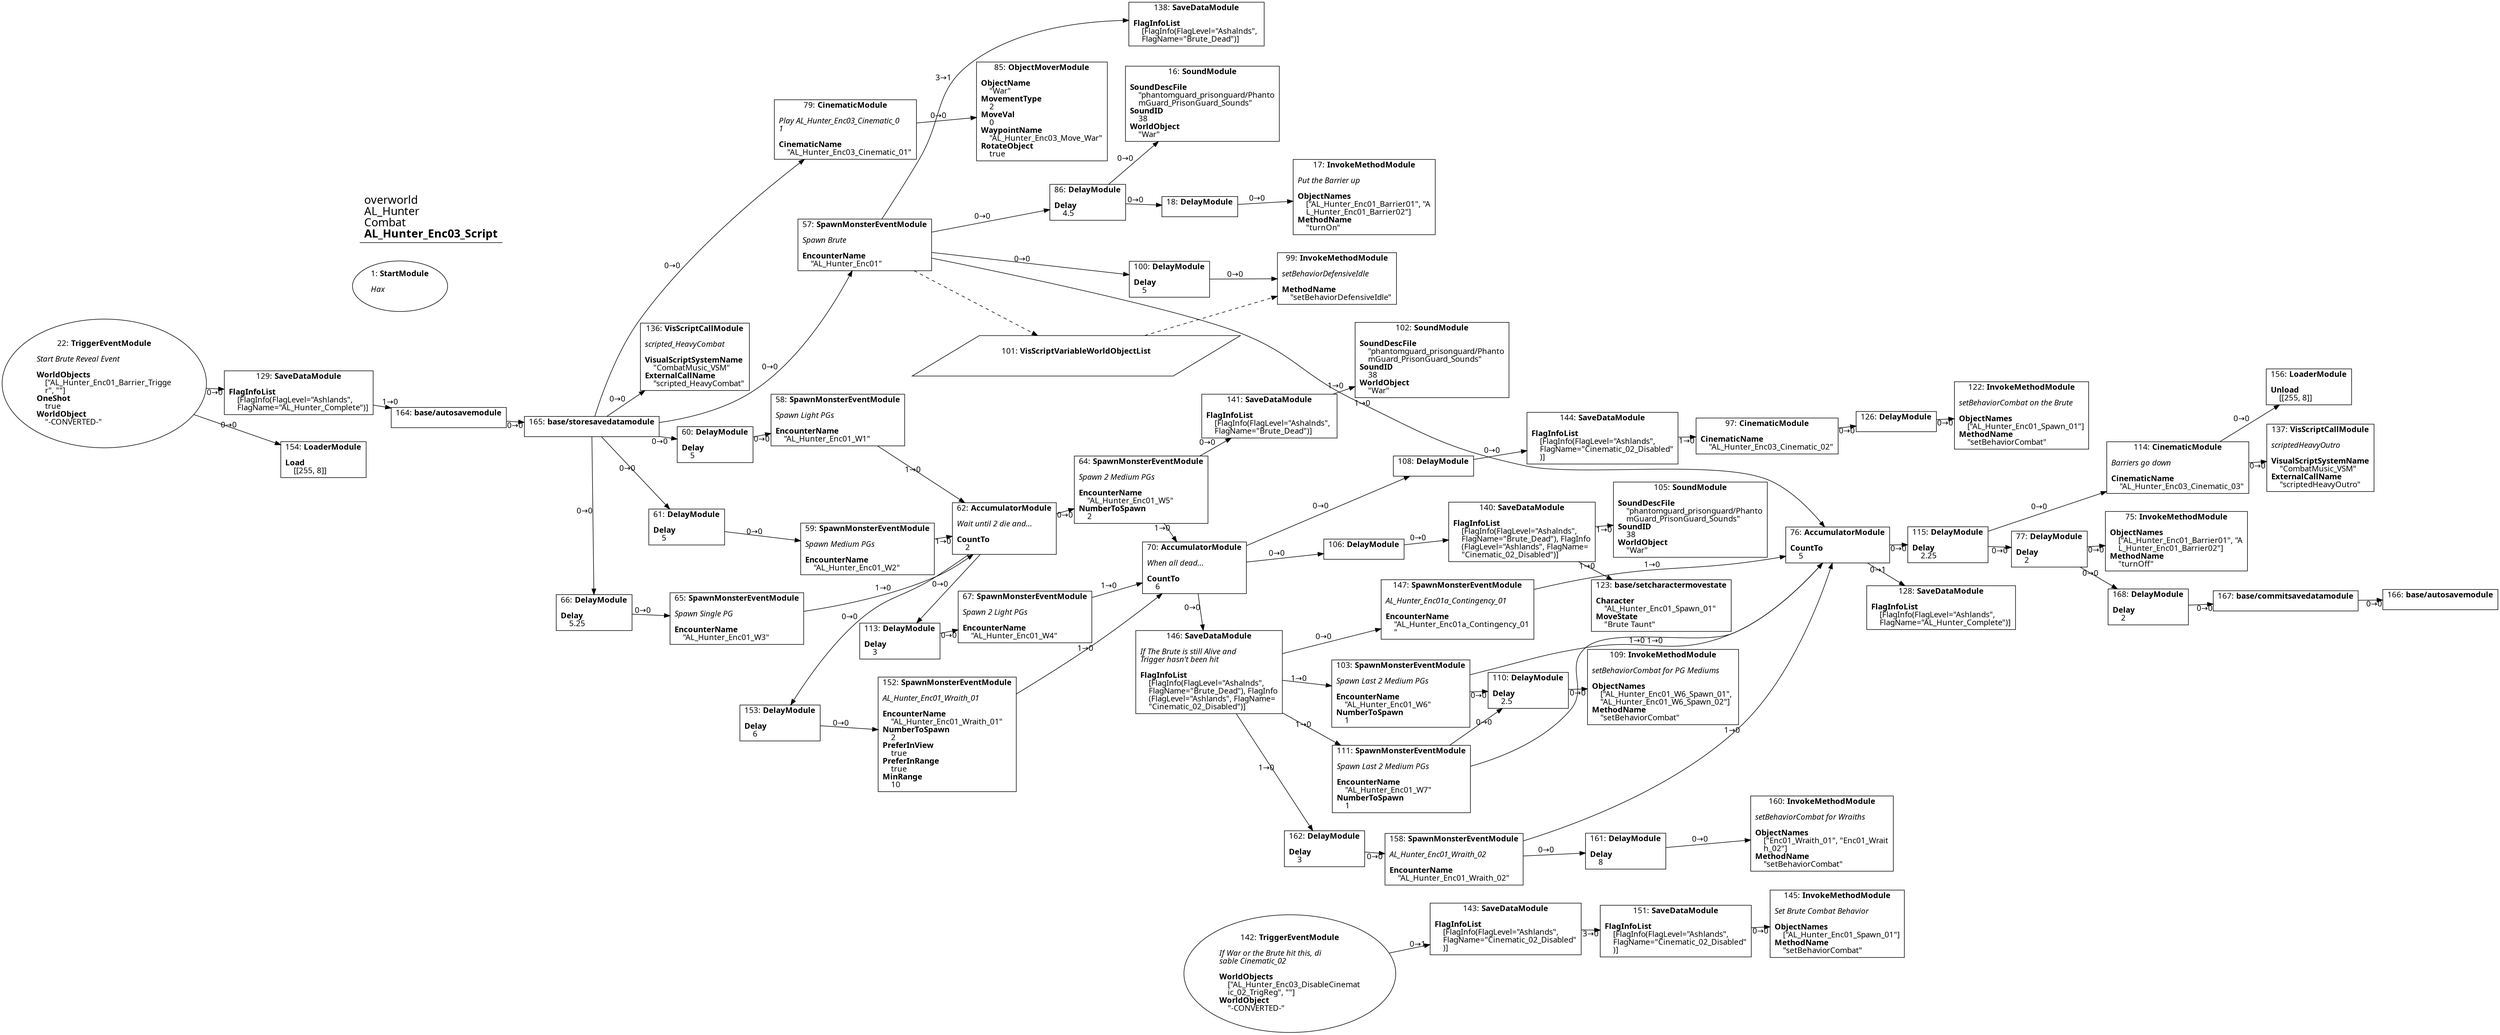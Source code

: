 digraph {
    layout = fdp;
    overlap = prism;
    sep = "+16";
    splines = spline;

    node [ shape = box ];

    graph [ fontname = "Segoe UI" ];
    node [ fontname = "Segoe UI" ];
    edge [ fontname = "Segoe UI" ];

    1 [ label = <1: <b>StartModule</b><br/><br/><i>Hax<br align="left"/></i><br align="left"/>> ];
    1 [ shape = oval ]
    1 [ pos = "-0.79700005,0.157!" ];

    16 [ label = <16: <b>SoundModule</b><br/><br/><b>SoundDescFile</b><br align="left"/>    &quot;phantomguard_prisonguard/Phanto<br align="left"/>    mGuard_PrisonGuard_Sounds&quot;<br align="left"/><b>SoundID</b><br align="left"/>    38<br align="left"/><b>WorldObject</b><br align="left"/>    &quot;War&quot;<br align="left"/>> ];
    16 [ pos = "1.057,0.43400002!" ];

    17 [ label = <17: <b>InvokeMethodModule</b><br/><br/><i>Put the Barrier up<br align="left"/></i><br align="left"/><b>ObjectNames</b><br align="left"/>    [&quot;AL_Hunter_Enc01_Barrier01&quot;, &quot;A<br align="left"/>    L_Hunter_Enc01_Barrier02&quot;]<br align="left"/><b>MethodName</b><br align="left"/>    &quot;turnOn&quot;<br align="left"/>> ];
    17 [ pos = "1.2210001,0.231!" ];

    18 [ label = <18: <b>DelayModule</b><br/><br/>> ];
    18 [ pos = "1.028,0.231!" ];
    18 -> 17 [ label = "0→0" ];

    22 [ label = <22: <b>TriggerEventModule</b><br/><br/><i>Start Brute Reveal Event<br align="left"/></i><br align="left"/><b>WorldObjects</b><br align="left"/>    [&quot;AL_Hunter_Enc01_Barrier_Trigge<br align="left"/>    r&quot;, &quot;&quot;]<br align="left"/><b>OneShot</b><br align="left"/>    true<br align="left"/><b>WorldObject</b><br align="left"/>    &quot;-CONVERTED-&quot;<br align="left"/>> ];
    22 [ shape = oval ]
    22 [ pos = "-0.82500005,-0.058000002!" ];
    22 -> 129 [ label = "0→0" ];
    22 -> 154 [ label = "0→0" ];

    57 [ label = <57: <b>SpawnMonsterEventModule</b><br/><br/><i>Spawn Brute<br align="left"/></i><br align="left"/><b>EncounterName</b><br align="left"/>    &quot;AL_Hunter_Enc01&quot;<br align="left"/>> ];
    57 [ pos = "0.541,0.23200001!" ];
    57 -> 86 [ label = "0→0" ];
    57 -> 100 [ label = "0→0" ];
    57 -> 76 [ label = "1→0" ];
    57 -> 138 [ label = "3→1" ];
    57 -> 101 [ style = dashed ];

    58 [ label = <58: <b>SpawnMonsterEventModule</b><br/><br/><i>Spawn Light PGs<br align="left"/></i><br align="left"/><b>EncounterName</b><br align="left"/>    &quot;AL_Hunter_Enc01_W1&quot;<br align="left"/>> ];
    58 [ pos = "0.545,-0.082!" ];
    58 -> 62 [ label = "1→0" ];

    59 [ label = <59: <b>SpawnMonsterEventModule</b><br/><br/><i>Spawn Medium PGs<br align="left"/></i><br align="left"/><b>EncounterName</b><br align="left"/>    &quot;AL_Hunter_Enc01_W2&quot;<br align="left"/>> ];
    59 [ pos = "0.55200005,-0.36100003!" ];
    59 -> 62 [ label = "1→0" ];

    60 [ label = <60: <b>DelayModule</b><br/><br/><b>Delay</b><br align="left"/>    5<br align="left"/>> ];
    60 [ pos = "0.35200003,-0.101!" ];
    60 -> 58 [ label = "0→0" ];

    61 [ label = <61: <b>DelayModule</b><br/><br/><b>Delay</b><br align="left"/>    5<br align="left"/>> ];
    61 [ pos = "0.351,-0.347!" ];
    61 -> 59 [ label = "0→0" ];

    62 [ label = <62: <b>AccumulatorModule</b><br/><br/><i>Wait until 2 die and...<br align="left"/></i><br align="left"/><b>CountTo</b><br align="left"/>    2<br align="left"/>> ];
    62 [ pos = "1.0040001,-0.319!" ];
    62 -> 64 [ label = "0→0" ];
    62 -> 113 [ label = "0→0" ];
    62 -> 153 [ label = "0→0" ];

    64 [ label = <64: <b>SpawnMonsterEventModule</b><br/><br/><i>Spawn 2 Medium PGs<br align="left"/></i><br align="left"/><b>EncounterName</b><br align="left"/>    &quot;AL_Hunter_Enc01_W5&quot;<br align="left"/><b>NumberToSpawn</b><br align="left"/>    2<br align="left"/>> ];
    64 [ pos = "1.2830001,-0.319!" ];
    64 -> 70 [ label = "1→0" ];
    64 -> 141 [ label = "0→0" ];

    65 [ label = <65: <b>SpawnMonsterEventModule</b><br/><br/><i>Spawn Single PG<br align="left"/></i><br align="left"/><b>EncounterName</b><br align="left"/>    &quot;AL_Hunter_Enc01_W3&quot;<br align="left"/>> ];
    65 [ pos = "0.549,-0.688!" ];
    65 -> 62 [ label = "1→0" ];

    66 [ label = <66: <b>DelayModule</b><br/><br/><b>Delay</b><br align="left"/>    5.25<br align="left"/>> ];
    66 [ pos = "0.36,-0.688!" ];
    66 -> 65 [ label = "0→0" ];

    67 [ label = <67: <b>SpawnMonsterEventModule</b><br/><br/><i>Spawn 2 Light PGs<br align="left"/></i><br align="left"/><b>EncounterName</b><br align="left"/>    &quot;AL_Hunter_Enc01_W4&quot;<br align="left"/>> ];
    67 [ pos = "1.3750001,-0.80100006!" ];
    67 -> 70 [ label = "1→0" ];

    70 [ label = <70: <b>AccumulatorModule</b><br/><br/><i>When all dead...<br align="left"/></i><br align="left"/><b>CountTo</b><br align="left"/>    6<br align="left"/>> ];
    70 [ pos = "1.7500001,-0.684!" ];
    70 -> 106 [ label = "0→0" ];
    70 -> 108 [ label = "0→0" ];
    70 -> 146 [ label = "0→0" ];

    75 [ label = <75: <b>InvokeMethodModule</b><br/><br/><b>ObjectNames</b><br align="left"/>    [&quot;AL_Hunter_Enc01_Barrier01&quot;, &quot;A<br align="left"/>    L_Hunter_Enc01_Barrier02&quot;]<br align="left"/><b>MethodName</b><br align="left"/>    &quot;turnOff&quot;<br align="left"/>> ];
    75 [ pos = "3.9910002,-0.757!" ];

    76 [ label = <76: <b>AccumulatorModule</b><br/><br/><b>CountTo</b><br align="left"/>    5<br align="left"/>> ];
    76 [ pos = "3.1550002,-0.758!" ];
    76 -> 115 [ label = "0→0" ];
    76 -> 128 [ label = "0→1" ];

    77 [ label = <77: <b>DelayModule</b><br/><br/><b>Delay</b><br align="left"/>    2<br align="left"/>> ];
    77 [ pos = "3.788,-0.757!" ];
    77 -> 75 [ label = "0→0" ];
    77 -> 168 [ label = "0→0" ];

    79 [ label = <79: <b>CinematicModule</b><br/><br/><i>Play AL_Hunter_Enc03_Cinematic_0<br align="left"/>1<br align="left"/></i><br align="left"/><b>CinematicName</b><br align="left"/>    &quot;AL_Hunter_Enc03_Cinematic_01&quot;<br align="left"/>> ];
    79 [ pos = "0.317,0.67700005!" ];
    79 -> 85 [ label = "0→0" ];

    85 [ label = <85: <b>ObjectMoverModule</b><br/><br/><b>ObjectName</b><br align="left"/>    &quot;War&quot;<br align="left"/><b>MovementType</b><br align="left"/>    2<br align="left"/><b>MoveVal</b><br align="left"/>    0<br align="left"/><b>WaypointName</b><br align="left"/>    &quot;AL_Hunter_Enc03_Move_War&quot;<br align="left"/><b>RotateObject</b><br align="left"/>    true<br align="left"/>> ];
    85 [ pos = "0.535,0.67600006!" ];

    86 [ label = <86: <b>DelayModule</b><br/><br/><b>Delay</b><br align="left"/>    4.5<br align="left"/>> ];
    86 [ pos = "0.82800007,0.231!" ];
    86 -> 16 [ label = "0→0" ];
    86 -> 18 [ label = "0→0" ];

    97 [ label = <97: <b>CinematicModule</b><br/><br/><b>CinematicName</b><br align="left"/>    &quot;AL_Hunter_Enc03_Cinematic_02&quot;<br align="left"/>> ];
    97 [ pos = "2.5430002,-0.56!" ];
    97 -> 126 [ label = "0→0" ];

    99 [ label = <99: <b>InvokeMethodModule</b><br/><br/><i>setBehaviorDefensiveIdle<br align="left"/></i><br align="left"/><b>MethodName</b><br align="left"/>    &quot;setBehaviorDefensiveIdle&quot;<br align="left"/>> ];
    99 [ pos = "1.2210001,0.054!" ];
    101 -> 99 [ style = dashed ];

    100 [ label = <100: <b>DelayModule</b><br/><br/><b>Delay</b><br align="left"/>    5<br align="left"/>> ];
    100 [ pos = "1.0270001,0.054!" ];
    100 -> 99 [ label = "0→0" ];

    101 [ label = <101: <b>VisScriptVariableWorldObjectList</b><br/><br/>> ];
    101 [ shape = parallelogram ]
    101 [ pos = "0.83800006,-0.11100001!" ];

    102 [ label = <102: <b>SoundModule</b><br/><br/><b>SoundDescFile</b><br align="left"/>    &quot;phantomguard_prisonguard/Phanto<br align="left"/>    mGuard_PrisonGuard_Sounds&quot;<br align="left"/><b>SoundID</b><br align="left"/>    38<br align="left"/><b>WorldObject</b><br align="left"/>    &quot;War&quot;<br align="left"/>> ];
    102 [ pos = "1.807,-0.342!" ];

    103 [ label = <103: <b>SpawnMonsterEventModule</b><br/><br/><i>Spawn Last 2 Medium PGs<br align="left"/></i><br align="left"/><b>EncounterName</b><br align="left"/>    &quot;AL_Hunter_Enc01_W6&quot;<br align="left"/><b>NumberToSpawn</b><br align="left"/>    1<br align="left"/>> ];
    103 [ pos = "2.3690002,-1.3470001!" ];
    103 -> 110 [ label = "0→0" ];
    103 -> 76 [ label = "1→0" ];

    105 [ label = <105: <b>SoundModule</b><br/><br/><b>SoundDescFile</b><br align="left"/>    &quot;phantomguard_prisonguard/Phanto<br align="left"/>    mGuard_PrisonGuard_Sounds&quot;<br align="left"/><b>SoundID</b><br align="left"/>    38<br align="left"/><b>WorldObject</b><br align="left"/>    &quot;War&quot;<br align="left"/>> ];
    105 [ pos = "2.801,-0.74200004!" ];

    106 [ label = <106: <b>DelayModule</b><br/><br/>> ];
    106 [ pos = "2.068,-0.71800005!" ];
    106 -> 140 [ label = "0→0" ];

    108 [ label = <108: <b>DelayModule</b><br/><br/>> ];
    108 [ pos = "2.065,-0.53800005!" ];
    108 -> 144 [ label = "0→0" ];

    109 [ label = <109: <b>InvokeMethodModule</b><br/><br/><i>setBehaviorCombat for PG Mediums<br align="left"/></i><br align="left"/><b>ObjectNames</b><br align="left"/>    [&quot;AL_Hunter_Enc01_W6_Spawn_01&quot;, <br align="left"/>    &quot;AL_Hunter_Enc01_W6_Spawn_02&quot;]<br align="left"/><b>MethodName</b><br align="left"/>    &quot;setBehaviorCombat&quot;<br align="left"/>> ];
    109 [ pos = "2.9420002,-1.4020001!" ];

    110 [ label = <110: <b>DelayModule</b><br/><br/><b>Delay</b><br align="left"/>    2.5<br align="left"/>> ];
    110 [ pos = "2.7220001,-1.4020001!" ];
    110 -> 109 [ label = "0→0" ];

    111 [ label = <111: <b>SpawnMonsterEventModule</b><br/><br/><i>Spawn Last 2 Medium PGs<br align="left"/></i><br align="left"/><b>EncounterName</b><br align="left"/>    &quot;AL_Hunter_Enc01_W7&quot;<br align="left"/><b>NumberToSpawn</b><br align="left"/>    1<br align="left"/>> ];
    111 [ pos = "2.371,-1.6710001!" ];
    111 -> 110 [ label = "0→0" ];
    111 -> 76 [ label = "1→0" ];

    113 [ label = <113: <b>DelayModule</b><br/><br/><b>Delay</b><br align="left"/>    3<br align="left"/>> ];
    113 [ pos = "1.1960001,-0.8!" ];
    113 -> 67 [ label = "0→0" ];

    114 [ label = <114: <b>CinematicModule</b><br/><br/><i>Barriers go down<br align="left"/></i><br align="left"/><b>CinematicName</b><br align="left"/>    &quot;AL_Hunter_Enc03_Cinematic_03&quot;<br align="left"/>> ];
    114 [ pos = "3.7930002,-0.586!" ];
    114 -> 137 [ label = "0→0" ];
    114 -> 156 [ label = "0→0" ];

    115 [ label = <115: <b>DelayModule</b><br/><br/><b>Delay</b><br align="left"/>    2.25<br align="left"/>> ];
    115 [ pos = "3.3920002,-0.758!" ];
    115 -> 114 [ label = "0→0" ];
    115 -> 77 [ label = "0→0" ];

    122 [ label = <122: <b>InvokeMethodModule</b><br/><br/><i>setBehaviorCombat on the Brute<br align="left"/></i><br align="left"/><b>ObjectNames</b><br align="left"/>    [&quot;AL_Hunter_Enc01_Spawn_01&quot;]<br align="left"/><b>MethodName</b><br align="left"/>    &quot;setBehaviorCombat&quot;<br align="left"/>> ];
    122 [ pos = "3.0370002,-0.56!" ];

    123 [ label = <123: <b>base/setcharactermovestate</b><br/><br/><b>Character</b><br align="left"/>    &quot;AL_Hunter_Enc01_Spawn_01&quot;<br align="left"/><b>MoveState</b><br align="left"/>    &quot;Brute Taunt&quot;<br align="left"/>> ];
    123 [ pos = "2.801,-0.874!" ];

    126 [ label = <126: <b>DelayModule</b><br/><br/>> ];
    126 [ pos = "2.802,-0.56!" ];
    126 -> 122 [ label = "0→0" ];

    128 [ label = <128: <b>SaveDataModule</b><br/><br/><b>FlagInfoList</b><br align="left"/>    [FlagInfo(FlagLevel=&quot;Ashlands&quot;, <br align="left"/>    FlagName=&quot;AL_Hunter_Complete&quot;)]<br align="left"/>> ];
    128 [ pos = "3.39,-0.934!" ];

    129 [ label = <129: <b>SaveDataModule</b><br/><br/><b>FlagInfoList</b><br align="left"/>    [FlagInfo(FlagLevel=&quot;Ashlands&quot;, <br align="left"/>    FlagName=&quot;AL_Hunter_Complete&quot;)]<br align="left"/>> ];
    129 [ pos = "-0.53000003,-0.058000002!" ];
    129 -> 164 [ label = "1→0" ];

    136 [ label = <136: <b>VisScriptCallModule</b><br/><br/><i>scripted_HeavyCombat<br align="left"/></i><br align="left"/><b>VisualScriptSystemName</b><br align="left"/>    &quot;CombatMusic_VSM&quot;<br align="left"/><b>ExternalCallName</b><br align="left"/>    &quot;scripted_HeavyCombat&quot;<br align="left"/>> ];
    136 [ pos = "0.34800002,0.007!" ];

    137 [ label = <137: <b>VisScriptCallModule</b><br/><br/><i>scriptedHeavyOutro<br align="left"/></i><br align="left"/><b>VisualScriptSystemName</b><br align="left"/>    &quot;CombatMusic_VSM&quot;<br align="left"/><b>ExternalCallName</b><br align="left"/>    &quot;scriptedHeavyOutro&quot;<br align="left"/>> ];
    137 [ pos = "4.0880003,-0.586!" ];

    138 [ label = <138: <b>SaveDataModule</b><br/><br/><b>FlagInfoList</b><br align="left"/>    [FlagInfo(FlagLevel=&quot;Ashalnds&quot;, <br align="left"/>    FlagName=&quot;Brute_Dead&quot;)]<br align="left"/>> ];
    138 [ pos = "1.0380001,0.57000005!" ];

    140 [ label = <140: <b>SaveDataModule</b><br/><br/><b>FlagInfoList</b><br align="left"/>    [FlagInfo(FlagLevel=&quot;Ashalnds&quot;, <br align="left"/>    FlagName=&quot;Brute_Dead&quot;), FlagInfo<br align="left"/>    (FlagLevel=&quot;Ashlands&quot;, FlagName=<br align="left"/>    &quot;Cinematic_02_Disabled&quot;)]<br align="left"/>> ];
    140 [ pos = "2.2870002,-0.71800005!" ];
    140 -> 105 [ label = "1→0" ];
    140 -> 123 [ label = "1→0" ];

    141 [ label = <141: <b>SaveDataModule</b><br/><br/><b>FlagInfoList</b><br align="left"/>    [FlagInfo(FlagLevel=&quot;Ashalnds&quot;, <br align="left"/>    FlagName=&quot;Brute_Dead&quot;)]<br align="left"/>> ];
    141 [ pos = "1.57,-0.319!" ];
    141 -> 102 [ label = "1→0" ];

    142 [ label = <142: <b>TriggerEventModule</b><br/><br/><i>If War or the Brute hit this, di<br align="left"/>sable Cinematic_02<br align="left"/></i><br align="left"/><b>WorldObjects</b><br align="left"/>    [&quot;AL_Hunter_Enc03_DisableCinemat<br align="left"/>    ic_02_TrigReg&quot;, &quot;&quot;]<br align="left"/><b>WorldObject</b><br align="left"/>    &quot;-CONVERTED-&quot;<br align="left"/>> ];
    142 [ shape = oval ]
    142 [ pos = "2.176,-2.3390002!" ];
    142 -> 143 [ label = "0→1" ];

    143 [ label = <143: <b>SaveDataModule</b><br/><br/><b>FlagInfoList</b><br align="left"/>    [FlagInfo(FlagLevel=&quot;Ashlands&quot;, <br align="left"/>    FlagName=&quot;Cinematic_02_Disabled&quot;<br align="left"/>    )]<br align="left"/>> ];
    143 [ pos = "2.4450002,-2.3390002!" ];
    143 -> 151 [ label = "3→0" ];

    144 [ label = <144: <b>SaveDataModule</b><br/><br/><b>FlagInfoList</b><br align="left"/>    [FlagInfo(FlagLevel=&quot;Ashlands&quot;, <br align="left"/>    FlagName=&quot;Cinematic_02_Disabled&quot;<br align="left"/>    )]<br align="left"/>> ];
    144 [ pos = "2.2910001,-0.537!" ];
    144 -> 97 [ label = "1→0" ];

    145 [ label = <145: <b>InvokeMethodModule</b><br/><br/><i>Set Brute Combat Behavior<br align="left"/></i><br align="left"/><b>ObjectNames</b><br align="left"/>    [&quot;AL_Hunter_Enc01_Spawn_01&quot;]<br align="left"/><b>MethodName</b><br align="left"/>    &quot;setBehaviorCombat&quot;<br align="left"/>> ];
    145 [ pos = "2.8890002,-2.3460002!" ];

    146 [ label = <146: <b>SaveDataModule</b><br/><br/><i>If The Brute is still Alive and <br align="left"/>Trigger hasn't been hit<br align="left"/></i><br align="left"/><b>FlagInfoList</b><br align="left"/>    [FlagInfo(FlagLevel=&quot;Ashalnds&quot;, <br align="left"/>    FlagName=&quot;Brute_Dead&quot;), FlagInfo<br align="left"/>    (FlagLevel=&quot;Ashlands&quot;, FlagName=<br align="left"/>    &quot;Cinematic_02_Disabled&quot;)]<br align="left"/>> ];
    146 [ pos = "1.9390001,-1.151!" ];
    146 -> 103 [ label = "1→0" ];
    146 -> 111 [ label = "1→0" ];
    146 -> 147 [ label = "0→0" ];
    146 -> 162 [ label = "1→0" ];

    147 [ label = <147: <b>SpawnMonsterEventModule</b><br/><br/><i>AL_Hunter_Enc01a_Contingency_01<br align="left"/></i><br align="left"/><b>EncounterName</b><br align="left"/>    &quot;AL_Hunter_Enc01a_Contingency_01<br align="left"/>    &quot;<br align="left"/>> ];
    147 [ pos = "2.3660002,-1.0250001!" ];
    147 -> 76 [ label = "1→0" ];

    151 [ label = <151: <b>SaveDataModule</b><br/><br/><b>FlagInfoList</b><br align="left"/>    [FlagInfo(FlagLevel=&quot;Ashlands&quot;, <br align="left"/>    FlagName=&quot;Cinematic_02_Disabled&quot;<br align="left"/>    )]<br align="left"/>> ];
    151 [ pos = "2.673,-2.3460002!" ];
    151 -> 145 [ label = "0→0" ];

    152 [ label = <152: <b>SpawnMonsterEventModule</b><br/><br/><i>AL_Hunter_Enc01_Wraith_01<br align="left"/></i><br align="left"/><b>EncounterName</b><br align="left"/>    &quot;AL_Hunter_Enc01_Wraith_01&quot;<br align="left"/><b>NumberToSpawn</b><br align="left"/>    2<br align="left"/><b>PreferInView</b><br align="left"/>    true<br align="left"/><b>PreferInRange</b><br align="left"/>    true<br align="left"/><b>MinRange</b><br align="left"/>    10<br align="left"/>> ];
    152 [ pos = "1.3770001,-1.1220001!" ];
    152 -> 70 [ label = "1→0" ];

    153 [ label = <153: <b>DelayModule</b><br/><br/><b>Delay</b><br align="left"/>    6<br align="left"/>> ];
    153 [ pos = "1.2010001,-1.1220001!" ];
    153 -> 152 [ label = "0→0" ];

    154 [ label = <154: <b>LoaderModule</b><br/><br/><b>Load</b><br align="left"/>    [[255, 8]]<br align="left"/>> ];
    154 [ pos = "-0.532,-0.18900001!" ];

    156 [ label = <156: <b>LoaderModule</b><br/><br/><b>Unload</b><br align="left"/>    [[255, 8]]<br align="left"/>> ];
    156 [ pos = "4.091,-0.47800002!" ];

    158 [ label = <158: <b>SpawnMonsterEventModule</b><br/><br/><i>AL_Hunter_Enc01_Wraith_02<br align="left"/></i><br align="left"/><b>EncounterName</b><br align="left"/>    &quot;AL_Hunter_Enc01_Wraith_02&quot;<br align="left"/>> ];
    158 [ pos = "2.378,-1.9660001!" ];
    158 -> 76 [ label = "1→0" ];
    158 -> 161 [ label = "0→0" ];

    160 [ label = <160: <b>InvokeMethodModule</b><br/><br/><i>setBehaviorCombat for Wraiths<br align="left"/></i><br align="left"/><b>ObjectNames</b><br align="left"/>    [&quot;Enc01_Wraith_01&quot;, &quot;Enc01_Wrait<br align="left"/>    h_02&quot;]<br align="left"/><b>MethodName</b><br align="left"/>    &quot;setBehaviorCombat&quot;<br align="left"/>> ];
    160 [ pos = "2.9490001,-1.968!" ];

    161 [ label = <161: <b>DelayModule</b><br/><br/><b>Delay</b><br align="left"/>    8<br align="left"/>> ];
    161 [ pos = "2.739,-1.9670001!" ];
    161 -> 160 [ label = "0→0" ];

    162 [ label = <162: <b>DelayModule</b><br/><br/><b>Delay</b><br align="left"/>    3<br align="left"/>> ];
    162 [ pos = "2.214,-1.9660001!" ];
    162 -> 158 [ label = "0→0" ];

    164 [ label = <164: <b>base/autosavemodule</b><br/><br/>> ];
    164 [ pos = "-0.264,-0.081!" ];
    164 -> 165 [ label = "0→0" ];

    165 [ label = <165: <b>base/storesavedatamodule</b><br/><br/>> ];
    165 [ pos = "-0.065000005,-0.081!" ];
    165 -> 79 [ label = "0→0" ];
    165 -> 57 [ label = "0→0" ];
    165 -> 136 [ label = "0→0" ];
    165 -> 60 [ label = "0→0" ];
    165 -> 61 [ label = "0→0" ];
    165 -> 66 [ label = "0→0" ];

    166 [ label = <166: <b>base/autosavemodule</b><br/><br/>> ];
    166 [ pos = "4.432,-0.89300007!" ];

    167 [ label = <167: <b>base/commitsavedatamodule</b><br/><br/>> ];
    167 [ pos = "4.201,-0.89300007!" ];
    167 -> 166 [ label = "0→0" ];

    168 [ label = <168: <b>DelayModule</b><br/><br/><b>Delay</b><br align="left"/>    2<br align="left"/>> ];
    168 [ pos = "3.9900002,-0.89300007!" ];
    168 -> 167 [ label = "0→0" ];

    title [ pos = "-0.82600003,0.67800003!" ];
    title [ shape = underline ];
    title [ label = <<font point-size="20">overworld<br align="left"/>AL_Hunter<br align="left"/>Combat<br align="left"/><b>AL_Hunter_Enc03_Script</b><br align="left"/></font>> ];
}

